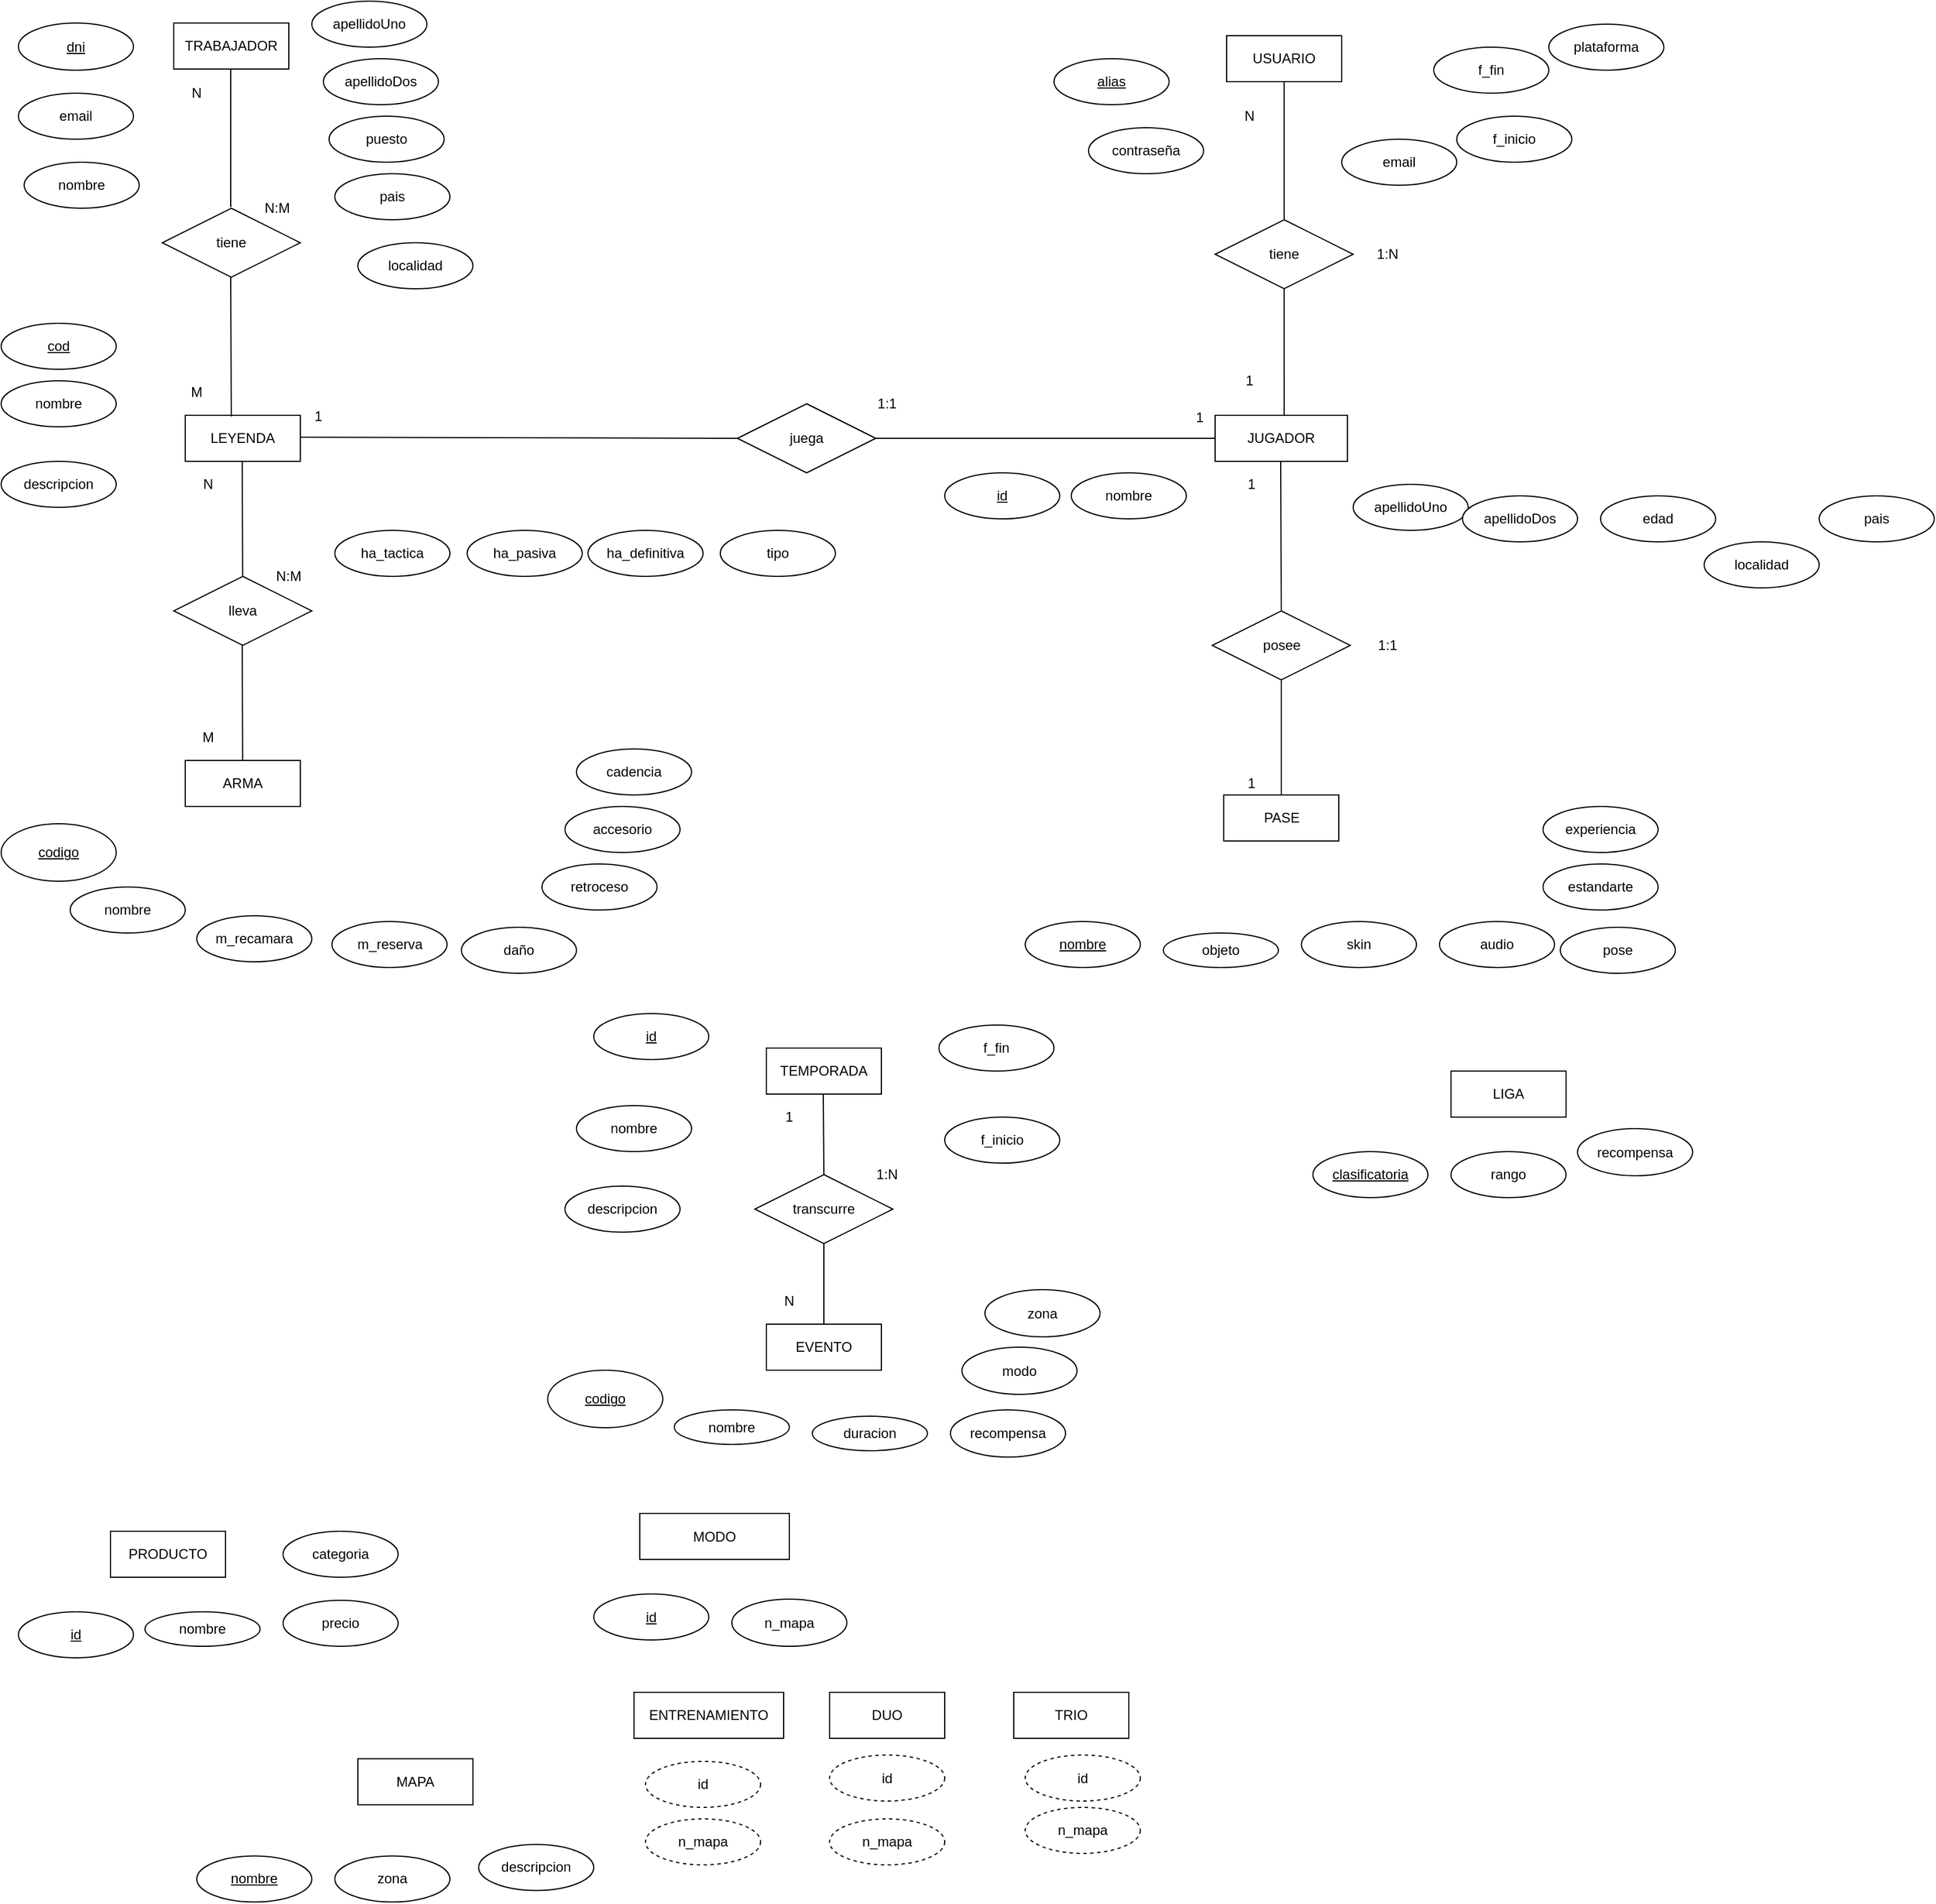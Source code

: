 <mxfile version="13.5.3" type="github">
  <diagram id="OpJ9rPGcbIPehEQFeCrA" name="Page-1">
    <mxGraphModel dx="868" dy="451" grid="1" gridSize="10" guides="1" tooltips="1" connect="1" arrows="1" fold="1" page="1" pageScale="1" pageWidth="2339" pageHeight="3300" math="0" shadow="0">
      <root>
        <mxCell id="0" />
        <mxCell id="1" parent="0" />
        <mxCell id="3ivWLIvAnxg_gIfKYhiR-1" value="USUARIO" style="whiteSpace=wrap;html=1;align=center;" parent="1" vertex="1">
          <mxGeometry x="1085" y="40" width="100" height="40" as="geometry" />
        </mxCell>
        <mxCell id="3ivWLIvAnxg_gIfKYhiR-7" value="TRABAJADOR" style="whiteSpace=wrap;html=1;align=center;" parent="1" vertex="1">
          <mxGeometry x="170" y="29" width="100" height="40" as="geometry" />
        </mxCell>
        <mxCell id="3ivWLIvAnxg_gIfKYhiR-8" value="LEYENDA" style="whiteSpace=wrap;html=1;align=center;" parent="1" vertex="1">
          <mxGeometry x="180" y="370" width="100" height="40" as="geometry" />
        </mxCell>
        <mxCell id="3ivWLIvAnxg_gIfKYhiR-9" value="MAPA" style="whiteSpace=wrap;html=1;align=center;" parent="1" vertex="1">
          <mxGeometry x="330" y="1537.75" width="100" height="40" as="geometry" />
        </mxCell>
        <mxCell id="3ivWLIvAnxg_gIfKYhiR-10" value="TEMPORADA" style="whiteSpace=wrap;html=1;align=center;" parent="1" vertex="1">
          <mxGeometry x="685" y="920" width="100" height="40" as="geometry" />
        </mxCell>
        <mxCell id="3ivWLIvAnxg_gIfKYhiR-11" value="PASE" style="whiteSpace=wrap;html=1;align=center;" parent="1" vertex="1">
          <mxGeometry x="1082.5" y="700" width="100" height="40" as="geometry" />
        </mxCell>
        <mxCell id="3ivWLIvAnxg_gIfKYhiR-12" value="LIGA" style="whiteSpace=wrap;html=1;align=center;" parent="1" vertex="1">
          <mxGeometry x="1280" y="940" width="100" height="40" as="geometry" />
        </mxCell>
        <mxCell id="3ivWLIvAnxg_gIfKYhiR-13" value="ARMA" style="whiteSpace=wrap;html=1;align=center;" parent="1" vertex="1">
          <mxGeometry x="180" y="670" width="100" height="40" as="geometry" />
        </mxCell>
        <mxCell id="3ivWLIvAnxg_gIfKYhiR-14" value="PRODUCTO" style="whiteSpace=wrap;html=1;align=center;" parent="1" vertex="1">
          <mxGeometry x="115" y="1340" width="100" height="40" as="geometry" />
        </mxCell>
        <mxCell id="3ivWLIvAnxg_gIfKYhiR-16" value="DUO" style="whiteSpace=wrap;html=1;align=center;" parent="1" vertex="1">
          <mxGeometry x="740" y="1480" width="100" height="40" as="geometry" />
        </mxCell>
        <mxCell id="3ivWLIvAnxg_gIfKYhiR-17" value="TRIO" style="whiteSpace=wrap;html=1;align=center;" parent="1" vertex="1">
          <mxGeometry x="900" y="1480" width="100" height="40" as="geometry" />
        </mxCell>
        <mxCell id="3ivWLIvAnxg_gIfKYhiR-18" value="ENTRENAMIENTO" style="whiteSpace=wrap;html=1;align=center;" parent="1" vertex="1">
          <mxGeometry x="570" y="1480" width="130" height="40" as="geometry" />
        </mxCell>
        <mxCell id="3ivWLIvAnxg_gIfKYhiR-19" value="EVENTO" style="whiteSpace=wrap;html=1;align=center;" parent="1" vertex="1">
          <mxGeometry x="685" y="1160" width="100" height="40" as="geometry" />
        </mxCell>
        <mxCell id="3ivWLIvAnxg_gIfKYhiR-22" value="apellidoUno" style="ellipse;whiteSpace=wrap;html=1;align=center;" parent="1" vertex="1">
          <mxGeometry x="1195" y="430" width="100" height="40" as="geometry" />
        </mxCell>
        <mxCell id="3ivWLIvAnxg_gIfKYhiR-23" value="apellidoDos" style="ellipse;whiteSpace=wrap;html=1;align=center;" parent="1" vertex="1">
          <mxGeometry x="1290" y="440" width="100" height="40" as="geometry" />
        </mxCell>
        <mxCell id="3ivWLIvAnxg_gIfKYhiR-24" value="nombre" style="ellipse;whiteSpace=wrap;html=1;align=center;" parent="1" vertex="1">
          <mxGeometry x="950" y="420" width="100" height="40" as="geometry" />
        </mxCell>
        <mxCell id="3ivWLIvAnxg_gIfKYhiR-25" value="email" style="ellipse;whiteSpace=wrap;html=1;align=center;" parent="1" vertex="1">
          <mxGeometry x="1185" y="130" width="100" height="40" as="geometry" />
        </mxCell>
        <mxCell id="3ivWLIvAnxg_gIfKYhiR-26" value="f_inicio" style="ellipse;whiteSpace=wrap;html=1;align=center;" parent="1" vertex="1">
          <mxGeometry x="1285" y="110" width="100" height="40" as="geometry" />
        </mxCell>
        <mxCell id="3ivWLIvAnxg_gIfKYhiR-28" value="f_fin" style="ellipse;whiteSpace=wrap;html=1;align=center;" parent="1" vertex="1">
          <mxGeometry x="1265" y="50" width="100" height="40" as="geometry" />
        </mxCell>
        <mxCell id="3ivWLIvAnxg_gIfKYhiR-29" value="contraseña" style="ellipse;whiteSpace=wrap;html=1;align=center;" parent="1" vertex="1">
          <mxGeometry x="965" y="120" width="100" height="40" as="geometry" />
        </mxCell>
        <mxCell id="3ivWLIvAnxg_gIfKYhiR-31" value="JUGADOR" style="whiteSpace=wrap;html=1;align=center;" parent="1" vertex="1">
          <mxGeometry x="1075" y="370" width="115" height="40" as="geometry" />
        </mxCell>
        <mxCell id="3ivWLIvAnxg_gIfKYhiR-32" value="plataforma" style="ellipse;whiteSpace=wrap;html=1;align=center;" parent="1" vertex="1">
          <mxGeometry x="1365" y="30" width="100" height="40" as="geometry" />
        </mxCell>
        <mxCell id="3ivWLIvAnxg_gIfKYhiR-33" value="edad" style="ellipse;whiteSpace=wrap;html=1;align=center;" parent="1" vertex="1">
          <mxGeometry x="1410" y="440" width="100" height="40" as="geometry" />
        </mxCell>
        <mxCell id="3ivWLIvAnxg_gIfKYhiR-36" value="id" style="ellipse;whiteSpace=wrap;html=1;align=center;fontStyle=4;" parent="1" vertex="1">
          <mxGeometry x="840" y="420" width="100" height="40" as="geometry" />
        </mxCell>
        <mxCell id="3ivWLIvAnxg_gIfKYhiR-37" value="alias" style="ellipse;whiteSpace=wrap;html=1;align=center;fontStyle=4;" parent="1" vertex="1">
          <mxGeometry x="935" y="60" width="100" height="40" as="geometry" />
        </mxCell>
        <mxCell id="3ivWLIvAnxg_gIfKYhiR-39" value="dni" style="ellipse;whiteSpace=wrap;html=1;align=center;fontStyle=4;" parent="1" vertex="1">
          <mxGeometry x="35" y="29" width="100" height="41" as="geometry" />
        </mxCell>
        <mxCell id="3ivWLIvAnxg_gIfKYhiR-40" value="apellidoUno" style="ellipse;whiteSpace=wrap;html=1;align=center;" parent="1" vertex="1">
          <mxGeometry x="290" y="10" width="100" height="40" as="geometry" />
        </mxCell>
        <mxCell id="3ivWLIvAnxg_gIfKYhiR-41" value="apellidoDos" style="ellipse;whiteSpace=wrap;html=1;align=center;" parent="1" vertex="1">
          <mxGeometry x="300" y="60" width="100" height="40" as="geometry" />
        </mxCell>
        <mxCell id="3ivWLIvAnxg_gIfKYhiR-42" value="nombre" style="ellipse;whiteSpace=wrap;html=1;align=center;" parent="1" vertex="1">
          <mxGeometry x="40" y="150" width="100" height="40" as="geometry" />
        </mxCell>
        <mxCell id="3ivWLIvAnxg_gIfKYhiR-44" value="email" style="ellipse;whiteSpace=wrap;html=1;align=center;" parent="1" vertex="1">
          <mxGeometry x="35" y="90" width="100" height="40" as="geometry" />
        </mxCell>
        <mxCell id="3ivWLIvAnxg_gIfKYhiR-45" value="puesto" style="ellipse;whiteSpace=wrap;html=1;align=center;" parent="1" vertex="1">
          <mxGeometry x="305" y="110" width="100" height="40" as="geometry" />
        </mxCell>
        <mxCell id="3ivWLIvAnxg_gIfKYhiR-46" value="pais" style="ellipse;whiteSpace=wrap;html=1;align=center;" parent="1" vertex="1">
          <mxGeometry x="310" y="160" width="100" height="40" as="geometry" />
        </mxCell>
        <mxCell id="3ivWLIvAnxg_gIfKYhiR-47" value="localidad" style="ellipse;whiteSpace=wrap;html=1;align=center;" parent="1" vertex="1">
          <mxGeometry x="330" y="220" width="100" height="40" as="geometry" />
        </mxCell>
        <mxCell id="3ivWLIvAnxg_gIfKYhiR-48" value="pais" style="ellipse;whiteSpace=wrap;html=1;align=center;" parent="1" vertex="1">
          <mxGeometry x="1600" y="440" width="100" height="40" as="geometry" />
        </mxCell>
        <mxCell id="3ivWLIvAnxg_gIfKYhiR-49" value="localidad" style="ellipse;whiteSpace=wrap;html=1;align=center;" parent="1" vertex="1">
          <mxGeometry x="1500" y="480" width="100" height="40" as="geometry" />
        </mxCell>
        <mxCell id="3ivWLIvAnxg_gIfKYhiR-50" value="nombre" style="ellipse;whiteSpace=wrap;html=1;align=center;" parent="1" vertex="1">
          <mxGeometry x="20" y="340" width="100" height="40" as="geometry" />
        </mxCell>
        <mxCell id="3ivWLIvAnxg_gIfKYhiR-51" value="descripcion" style="ellipse;whiteSpace=wrap;html=1;align=center;" parent="1" vertex="1">
          <mxGeometry x="20" y="410" width="100" height="40" as="geometry" />
        </mxCell>
        <mxCell id="3ivWLIvAnxg_gIfKYhiR-54" value="cod" style="ellipse;whiteSpace=wrap;html=1;align=center;fontStyle=4;" parent="1" vertex="1">
          <mxGeometry x="20" y="290" width="100" height="40" as="geometry" />
        </mxCell>
        <mxCell id="3ivWLIvAnxg_gIfKYhiR-55" value="ha_tactica" style="ellipse;whiteSpace=wrap;html=1;align=center;" parent="1" vertex="1">
          <mxGeometry x="310" y="470" width="100" height="40" as="geometry" />
        </mxCell>
        <mxCell id="3ivWLIvAnxg_gIfKYhiR-56" value="ha_pasiva" style="ellipse;whiteSpace=wrap;html=1;align=center;" parent="1" vertex="1">
          <mxGeometry x="425" y="470" width="100" height="40" as="geometry" />
        </mxCell>
        <mxCell id="3ivWLIvAnxg_gIfKYhiR-57" value="ha_definitiva" style="ellipse;whiteSpace=wrap;html=1;align=center;" parent="1" vertex="1">
          <mxGeometry x="530" y="470" width="100" height="40" as="geometry" />
        </mxCell>
        <mxCell id="3ivWLIvAnxg_gIfKYhiR-58" value="tipo" style="ellipse;whiteSpace=wrap;html=1;align=center;" parent="1" vertex="1">
          <mxGeometry x="645" y="470" width="100" height="40" as="geometry" />
        </mxCell>
        <mxCell id="3ivWLIvAnxg_gIfKYhiR-59" value="id" style="ellipse;whiteSpace=wrap;html=1;align=center;fontStyle=4;" parent="1" vertex="1">
          <mxGeometry x="535" y="890" width="100" height="40" as="geometry" />
        </mxCell>
        <mxCell id="3ivWLIvAnxg_gIfKYhiR-60" value="nombre" style="ellipse;whiteSpace=wrap;html=1;align=center;" parent="1" vertex="1">
          <mxGeometry x="520" y="970" width="100" height="40" as="geometry" />
        </mxCell>
        <mxCell id="3ivWLIvAnxg_gIfKYhiR-61" value="f_inicio" style="ellipse;whiteSpace=wrap;html=1;align=center;" parent="1" vertex="1">
          <mxGeometry x="840" y="980" width="100" height="40" as="geometry" />
        </mxCell>
        <mxCell id="3ivWLIvAnxg_gIfKYhiR-62" value="f_fin" style="ellipse;whiteSpace=wrap;html=1;align=center;" parent="1" vertex="1">
          <mxGeometry x="835" y="900" width="100" height="40" as="geometry" />
        </mxCell>
        <mxCell id="3ivWLIvAnxg_gIfKYhiR-64" value="descripcion" style="ellipse;whiteSpace=wrap;html=1;align=center;" parent="1" vertex="1">
          <mxGeometry x="510" y="1040" width="100" height="40" as="geometry" />
        </mxCell>
        <mxCell id="3ivWLIvAnxg_gIfKYhiR-66" value="zona" style="ellipse;whiteSpace=wrap;html=1;align=center;" parent="1" vertex="1">
          <mxGeometry x="310" y="1622.25" width="100" height="40" as="geometry" />
        </mxCell>
        <mxCell id="3ivWLIvAnxg_gIfKYhiR-67" value="descripcion" style="ellipse;whiteSpace=wrap;html=1;align=center;" parent="1" vertex="1">
          <mxGeometry x="435" y="1612.25" width="100" height="40" as="geometry" />
        </mxCell>
        <mxCell id="3ivWLIvAnxg_gIfKYhiR-68" value="nombre" style="ellipse;whiteSpace=wrap;html=1;align=center;fontStyle=4;" parent="1" vertex="1">
          <mxGeometry x="190" y="1622.25" width="100" height="40" as="geometry" />
        </mxCell>
        <mxCell id="PjXVe1Uv_4ituTJSpdPU-1" value="nombre" style="ellipse;whiteSpace=wrap;html=1;align=center;fontStyle=4;" parent="1" vertex="1">
          <mxGeometry x="910" y="810" width="100" height="40" as="geometry" />
        </mxCell>
        <mxCell id="PjXVe1Uv_4ituTJSpdPU-2" value="objeto" style="ellipse;whiteSpace=wrap;html=1;align=center;" parent="1" vertex="1">
          <mxGeometry x="1030" y="820" width="100" height="30" as="geometry" />
        </mxCell>
        <mxCell id="PjXVe1Uv_4ituTJSpdPU-3" value="skin" style="ellipse;whiteSpace=wrap;html=1;align=center;" parent="1" vertex="1">
          <mxGeometry x="1150" y="810" width="100" height="40" as="geometry" />
        </mxCell>
        <mxCell id="PjXVe1Uv_4ituTJSpdPU-4" value="audio" style="ellipse;whiteSpace=wrap;html=1;align=center;" parent="1" vertex="1">
          <mxGeometry x="1270" y="810" width="100" height="40" as="geometry" />
        </mxCell>
        <mxCell id="PjXVe1Uv_4ituTJSpdPU-5" value="pose" style="ellipse;whiteSpace=wrap;html=1;align=center;" parent="1" vertex="1">
          <mxGeometry x="1375" y="815" width="100" height="40" as="geometry" />
        </mxCell>
        <mxCell id="PjXVe1Uv_4ituTJSpdPU-6" value="estandarte" style="ellipse;whiteSpace=wrap;html=1;align=center;" parent="1" vertex="1">
          <mxGeometry x="1360" y="760" width="100" height="40" as="geometry" />
        </mxCell>
        <mxCell id="PjXVe1Uv_4ituTJSpdPU-7" value="experiencia" style="ellipse;whiteSpace=wrap;html=1;align=center;" parent="1" vertex="1">
          <mxGeometry x="1360" y="710" width="100" height="40" as="geometry" />
        </mxCell>
        <mxCell id="PjXVe1Uv_4ituTJSpdPU-9" value="rango" style="ellipse;whiteSpace=wrap;html=1;align=center;" parent="1" vertex="1">
          <mxGeometry x="1280" y="1010" width="100" height="40" as="geometry" />
        </mxCell>
        <mxCell id="PjXVe1Uv_4ituTJSpdPU-11" value="clasificatoria" style="ellipse;whiteSpace=wrap;html=1;align=center;fontStyle=4;" parent="1" vertex="1">
          <mxGeometry x="1160" y="1010" width="100" height="40" as="geometry" />
        </mxCell>
        <mxCell id="PjXVe1Uv_4ituTJSpdPU-14" value="recompensa" style="ellipse;whiteSpace=wrap;html=1;align=center;" parent="1" vertex="1">
          <mxGeometry x="1390" y="990" width="100" height="41" as="geometry" />
        </mxCell>
        <mxCell id="PjXVe1Uv_4ituTJSpdPU-17" value="id" style="ellipse;whiteSpace=wrap;html=1;align=center;fontStyle=4;" parent="1" vertex="1">
          <mxGeometry x="35" y="1410" width="100" height="40" as="geometry" />
        </mxCell>
        <mxCell id="PjXVe1Uv_4ituTJSpdPU-18" value="precio" style="ellipse;whiteSpace=wrap;html=1;align=center;" parent="1" vertex="1">
          <mxGeometry x="265" y="1400" width="100" height="40" as="geometry" />
        </mxCell>
        <mxCell id="PjXVe1Uv_4ituTJSpdPU-19" value="nombre" style="ellipse;whiteSpace=wrap;html=1;align=center;" parent="1" vertex="1">
          <mxGeometry x="145" y="1410" width="100" height="30" as="geometry" />
        </mxCell>
        <mxCell id="PjXVe1Uv_4ituTJSpdPU-20" value="categoria" style="ellipse;whiteSpace=wrap;html=1;align=center;" parent="1" vertex="1">
          <mxGeometry x="265" y="1340" width="100" height="40" as="geometry" />
        </mxCell>
        <mxCell id="PjXVe1Uv_4ituTJSpdPU-21" value="nombre" style="ellipse;whiteSpace=wrap;html=1;align=center;" parent="1" vertex="1">
          <mxGeometry x="80" y="780" width="100" height="40" as="geometry" />
        </mxCell>
        <mxCell id="PjXVe1Uv_4ituTJSpdPU-22" value="m_recamara" style="ellipse;whiteSpace=wrap;html=1;align=center;" parent="1" vertex="1">
          <mxGeometry x="190" y="805" width="100" height="40" as="geometry" />
        </mxCell>
        <mxCell id="PjXVe1Uv_4ituTJSpdPU-23" value="m_reserva" style="ellipse;whiteSpace=wrap;html=1;align=center;" parent="1" vertex="1">
          <mxGeometry x="307.5" y="810" width="100" height="40" as="geometry" />
        </mxCell>
        <mxCell id="PjXVe1Uv_4ituTJSpdPU-24" value="daño" style="ellipse;whiteSpace=wrap;html=1;align=center;" parent="1" vertex="1">
          <mxGeometry x="420" y="815" width="100" height="40" as="geometry" />
        </mxCell>
        <mxCell id="PjXVe1Uv_4ituTJSpdPU-25" value="retroceso" style="ellipse;whiteSpace=wrap;html=1;align=center;" parent="1" vertex="1">
          <mxGeometry x="490" y="760" width="100" height="40" as="geometry" />
        </mxCell>
        <mxCell id="PjXVe1Uv_4ituTJSpdPU-26" value="accesorio" style="ellipse;whiteSpace=wrap;html=1;align=center;" parent="1" vertex="1">
          <mxGeometry x="510" y="710" width="100" height="40" as="geometry" />
        </mxCell>
        <mxCell id="PjXVe1Uv_4ituTJSpdPU-27" value="codigo" style="ellipse;whiteSpace=wrap;html=1;align=center;fontStyle=4;" parent="1" vertex="1">
          <mxGeometry x="20" y="725" width="100" height="50" as="geometry" />
        </mxCell>
        <mxCell id="PjXVe1Uv_4ituTJSpdPU-28" value="cadencia" style="ellipse;whiteSpace=wrap;html=1;align=center;" parent="1" vertex="1">
          <mxGeometry x="520" y="660" width="100" height="40" as="geometry" />
        </mxCell>
        <mxCell id="PjXVe1Uv_4ituTJSpdPU-29" value="duracion" style="ellipse;whiteSpace=wrap;html=1;align=center;" parent="1" vertex="1">
          <mxGeometry x="725" y="1240" width="100" height="30" as="geometry" />
        </mxCell>
        <mxCell id="PjXVe1Uv_4ituTJSpdPU-31" value="nombre" style="ellipse;whiteSpace=wrap;html=1;align=center;" parent="1" vertex="1">
          <mxGeometry x="605" y="1234.5" width="100" height="30" as="geometry" />
        </mxCell>
        <mxCell id="PjXVe1Uv_4ituTJSpdPU-32" value="recompensa" style="ellipse;whiteSpace=wrap;html=1;align=center;" parent="1" vertex="1">
          <mxGeometry x="845" y="1234.5" width="100" height="41" as="geometry" />
        </mxCell>
        <mxCell id="PjXVe1Uv_4ituTJSpdPU-33" value="modo" style="ellipse;whiteSpace=wrap;html=1;align=center;" parent="1" vertex="1">
          <mxGeometry x="855" y="1180" width="100" height="41" as="geometry" />
        </mxCell>
        <mxCell id="PjXVe1Uv_4ituTJSpdPU-34" value="zona" style="ellipse;whiteSpace=wrap;html=1;align=center;" parent="1" vertex="1">
          <mxGeometry x="875" y="1130" width="100" height="41" as="geometry" />
        </mxCell>
        <mxCell id="PjXVe1Uv_4ituTJSpdPU-35" value="codigo" style="ellipse;whiteSpace=wrap;html=1;align=center;fontStyle=4;" parent="1" vertex="1">
          <mxGeometry x="495" y="1200" width="100" height="50" as="geometry" />
        </mxCell>
        <mxCell id="PjXVe1Uv_4ituTJSpdPU-36" value="n_mapa" style="ellipse;whiteSpace=wrap;html=1;align=center;" parent="1" vertex="1">
          <mxGeometry x="655" y="1399" width="100" height="41" as="geometry" />
        </mxCell>
        <mxCell id="PjXVe1Uv_4ituTJSpdPU-40" value="MODO" style="whiteSpace=wrap;html=1;align=center;" parent="1" vertex="1">
          <mxGeometry x="575" y="1324.5" width="130" height="40" as="geometry" />
        </mxCell>
        <mxCell id="PjXVe1Uv_4ituTJSpdPU-42" value="id" style="ellipse;whiteSpace=wrap;html=1;align=center;fontStyle=4;" parent="1" vertex="1">
          <mxGeometry x="535" y="1394.5" width="100" height="40" as="geometry" />
        </mxCell>
        <mxCell id="PjXVe1Uv_4ituTJSpdPU-43" value="n_mapa" style="ellipse;whiteSpace=wrap;html=1;align=center;dashed=1;" parent="1" vertex="1">
          <mxGeometry x="580" y="1590" width="100" height="40" as="geometry" />
        </mxCell>
        <mxCell id="PjXVe1Uv_4ituTJSpdPU-44" value="n_mapa" style="ellipse;whiteSpace=wrap;html=1;align=center;dashed=1;" parent="1" vertex="1">
          <mxGeometry x="910" y="1580" width="100" height="40" as="geometry" />
        </mxCell>
        <mxCell id="PjXVe1Uv_4ituTJSpdPU-45" value="n_mapa" style="ellipse;whiteSpace=wrap;html=1;align=center;dashed=1;" parent="1" vertex="1">
          <mxGeometry x="740" y="1590" width="100" height="40" as="geometry" />
        </mxCell>
        <mxCell id="PjXVe1Uv_4ituTJSpdPU-46" value="tiene" style="shape=rhombus;perimeter=rhombusPerimeter;whiteSpace=wrap;html=1;align=center;" parent="1" vertex="1">
          <mxGeometry x="1075" y="200" width="120" height="60" as="geometry" />
        </mxCell>
        <mxCell id="PjXVe1Uv_4ituTJSpdPU-51" value="" style="endArrow=none;html=1;rounded=0;entryX=0.5;entryY=1;entryDx=0;entryDy=0;exitX=0.5;exitY=0;exitDx=0;exitDy=0;" parent="1" source="PjXVe1Uv_4ituTJSpdPU-46" target="3ivWLIvAnxg_gIfKYhiR-1" edge="1">
          <mxGeometry relative="1" as="geometry">
            <mxPoint x="965" y="240" as="sourcePoint" />
            <mxPoint x="1125" y="240" as="targetPoint" />
          </mxGeometry>
        </mxCell>
        <mxCell id="PjXVe1Uv_4ituTJSpdPU-53" value="N" style="text;html=1;strokeColor=none;fillColor=none;align=center;verticalAlign=middle;whiteSpace=wrap;rounded=0;" parent="1" vertex="1">
          <mxGeometry x="1085" y="100" width="40" height="20" as="geometry" />
        </mxCell>
        <mxCell id="PjXVe1Uv_4ituTJSpdPU-55" value="1" style="text;html=1;strokeColor=none;fillColor=none;align=center;verticalAlign=middle;whiteSpace=wrap;rounded=0;" parent="1" vertex="1">
          <mxGeometry x="1085" y="330" width="40" height="20" as="geometry" />
        </mxCell>
        <mxCell id="PjXVe1Uv_4ituTJSpdPU-57" value="" style="endArrow=none;html=1;rounded=0;entryX=0.5;entryY=1;entryDx=0;entryDy=0;exitX=0.522;exitY=0;exitDx=0;exitDy=0;exitPerimeter=0;" parent="1" source="3ivWLIvAnxg_gIfKYhiR-31" edge="1">
          <mxGeometry relative="1" as="geometry">
            <mxPoint x="1135" y="360" as="sourcePoint" />
            <mxPoint x="1135" y="260" as="targetPoint" />
          </mxGeometry>
        </mxCell>
        <mxCell id="PjXVe1Uv_4ituTJSpdPU-58" value="1:N" style="text;html=1;strokeColor=none;fillColor=none;align=center;verticalAlign=middle;whiteSpace=wrap;rounded=0;" parent="1" vertex="1">
          <mxGeometry x="1205" y="220" width="40" height="20" as="geometry" />
        </mxCell>
        <mxCell id="PjXVe1Uv_4ituTJSpdPU-60" value="juega" style="shape=rhombus;perimeter=rhombusPerimeter;whiteSpace=wrap;html=1;align=center;" parent="1" vertex="1">
          <mxGeometry x="660" y="360" width="120" height="60" as="geometry" />
        </mxCell>
        <mxCell id="PjXVe1Uv_4ituTJSpdPU-61" value="1:1" style="text;html=1;strokeColor=none;fillColor=none;align=center;verticalAlign=middle;whiteSpace=wrap;rounded=0;" parent="1" vertex="1">
          <mxGeometry x="770" y="350" width="40" height="20" as="geometry" />
        </mxCell>
        <mxCell id="PjXVe1Uv_4ituTJSpdPU-62" value="" style="endArrow=none;html=1;rounded=0;entryX=0;entryY=0.5;entryDx=0;entryDy=0;exitX=1;exitY=0.5;exitDx=0;exitDy=0;" parent="1" source="PjXVe1Uv_4ituTJSpdPU-60" target="3ivWLIvAnxg_gIfKYhiR-31" edge="1">
          <mxGeometry relative="1" as="geometry">
            <mxPoint x="780" y="379.5" as="sourcePoint" />
            <mxPoint x="940" y="379.5" as="targetPoint" />
          </mxGeometry>
        </mxCell>
        <mxCell id="PjXVe1Uv_4ituTJSpdPU-63" value="1" style="resizable=0;html=1;align=right;verticalAlign=bottom;" parent="PjXVe1Uv_4ituTJSpdPU-62" connectable="0" vertex="1">
          <mxGeometry x="1" relative="1" as="geometry">
            <mxPoint x="-10" y="-10" as="offset" />
          </mxGeometry>
        </mxCell>
        <mxCell id="PjXVe1Uv_4ituTJSpdPU-64" value="" style="endArrow=none;html=1;rounded=0;entryX=0;entryY=0.5;entryDx=0;entryDy=0;" parent="1" target="PjXVe1Uv_4ituTJSpdPU-60" edge="1">
          <mxGeometry relative="1" as="geometry">
            <mxPoint x="280" y="389" as="sourcePoint" />
            <mxPoint x="585" y="389.5" as="targetPoint" />
          </mxGeometry>
        </mxCell>
        <mxCell id="PjXVe1Uv_4ituTJSpdPU-65" value="1" style="resizable=0;html=1;align=right;verticalAlign=bottom;" parent="PjXVe1Uv_4ituTJSpdPU-64" connectable="0" vertex="1">
          <mxGeometry x="1" relative="1" as="geometry">
            <mxPoint x="-360" y="-10" as="offset" />
          </mxGeometry>
        </mxCell>
        <mxCell id="PjXVe1Uv_4ituTJSpdPU-67" value="juega" style="shape=rhombus;perimeter=rhombusPerimeter;whiteSpace=wrap;html=1;align=center;" parent="1" vertex="1">
          <mxGeometry x="660" y="360" width="120" height="60" as="geometry" />
        </mxCell>
        <mxCell id="PjXVe1Uv_4ituTJSpdPU-69" value="" style="endArrow=none;html=1;rounded=0;entryX=0.5;entryY=1;entryDx=0;entryDy=0;exitX=0.4;exitY=0.025;exitDx=0;exitDy=0;exitPerimeter=0;" parent="1" source="3ivWLIvAnxg_gIfKYhiR-8" edge="1">
          <mxGeometry relative="1" as="geometry">
            <mxPoint x="220" y="340" as="sourcePoint" />
            <mxPoint x="219.5" y="250" as="targetPoint" />
          </mxGeometry>
        </mxCell>
        <mxCell id="PjXVe1Uv_4ituTJSpdPU-70" value="" style="endArrow=none;html=1;rounded=0;entryX=0.5;entryY=1;entryDx=0;entryDy=0;exitX=0.5;exitY=0;exitDx=0;exitDy=0;" parent="1" edge="1">
          <mxGeometry relative="1" as="geometry">
            <mxPoint x="219.5" y="189" as="sourcePoint" />
            <mxPoint x="219.5" y="69" as="targetPoint" />
          </mxGeometry>
        </mxCell>
        <mxCell id="PjXVe1Uv_4ituTJSpdPU-72" value="tiene" style="shape=rhombus;perimeter=rhombusPerimeter;whiteSpace=wrap;html=1;align=center;" parent="1" vertex="1">
          <mxGeometry x="160" y="190" width="120" height="60" as="geometry" />
        </mxCell>
        <mxCell id="PjXVe1Uv_4ituTJSpdPU-73" value="N:M" style="text;html=1;strokeColor=none;fillColor=none;align=center;verticalAlign=middle;whiteSpace=wrap;rounded=0;" parent="1" vertex="1">
          <mxGeometry x="240" y="180" width="40" height="20" as="geometry" />
        </mxCell>
        <mxCell id="PjXVe1Uv_4ituTJSpdPU-74" value="N" style="text;html=1;strokeColor=none;fillColor=none;align=center;verticalAlign=middle;whiteSpace=wrap;rounded=0;" parent="1" vertex="1">
          <mxGeometry x="170" y="80" width="40" height="20" as="geometry" />
        </mxCell>
        <mxCell id="PjXVe1Uv_4ituTJSpdPU-75" value="M" style="text;html=1;strokeColor=none;fillColor=none;align=center;verticalAlign=middle;whiteSpace=wrap;rounded=0;" parent="1" vertex="1">
          <mxGeometry x="170" y="340" width="40" height="20" as="geometry" />
        </mxCell>
        <mxCell id="PjXVe1Uv_4ituTJSpdPU-79" value="id" style="ellipse;whiteSpace=wrap;html=1;align=center;dashed=1;" parent="1" vertex="1">
          <mxGeometry x="580" y="1540" width="100" height="40" as="geometry" />
        </mxCell>
        <mxCell id="PjXVe1Uv_4ituTJSpdPU-80" value="id" style="ellipse;whiteSpace=wrap;html=1;align=center;dashed=1;" parent="1" vertex="1">
          <mxGeometry x="740" y="1534.5" width="100" height="40" as="geometry" />
        </mxCell>
        <mxCell id="PjXVe1Uv_4ituTJSpdPU-81" value="id" style="ellipse;whiteSpace=wrap;html=1;align=center;dashed=1;" parent="1" vertex="1">
          <mxGeometry x="910" y="1534.5" width="100" height="40" as="geometry" />
        </mxCell>
        <mxCell id="PjXVe1Uv_4ituTJSpdPU-82" value="posee" style="shape=rhombus;perimeter=rhombusPerimeter;whiteSpace=wrap;html=1;align=center;" parent="1" vertex="1">
          <mxGeometry x="1072.5" y="540" width="120" height="60" as="geometry" />
        </mxCell>
        <mxCell id="PjXVe1Uv_4ituTJSpdPU-83" value="" style="endArrow=none;html=1;rounded=0;exitX=0.5;exitY=0;exitDx=0;exitDy=0;entryX=0.5;entryY=1;entryDx=0;entryDy=0;" parent="1" source="3ivWLIvAnxg_gIfKYhiR-11" target="PjXVe1Uv_4ituTJSpdPU-82" edge="1">
          <mxGeometry relative="1" as="geometry">
            <mxPoint x="1129" y="740" as="sourcePoint" />
            <mxPoint x="1129" y="600" as="targetPoint" />
          </mxGeometry>
        </mxCell>
        <mxCell id="PjXVe1Uv_4ituTJSpdPU-85" value="" style="endArrow=none;html=1;rounded=0;exitX=0.5;exitY=0;exitDx=0;exitDy=0;" parent="1" source="PjXVe1Uv_4ituTJSpdPU-82" edge="1">
          <mxGeometry relative="1" as="geometry">
            <mxPoint x="1133" y="520" as="sourcePoint" />
            <mxPoint x="1132" y="410" as="targetPoint" />
          </mxGeometry>
        </mxCell>
        <mxCell id="PjXVe1Uv_4ituTJSpdPU-86" value="1:1" style="text;html=1;strokeColor=none;fillColor=none;align=center;verticalAlign=middle;whiteSpace=wrap;rounded=0;" parent="1" vertex="1">
          <mxGeometry x="1205" y="560" width="40" height="20" as="geometry" />
        </mxCell>
        <mxCell id="PjXVe1Uv_4ituTJSpdPU-88" value="1" style="resizable=0;html=1;align=right;verticalAlign=bottom;" parent="1" connectable="0" vertex="1">
          <mxGeometry x="1065" y="360" as="geometry">
            <mxPoint x="45" y="78" as="offset" />
          </mxGeometry>
        </mxCell>
        <mxCell id="PjXVe1Uv_4ituTJSpdPU-89" value="1" style="resizable=0;html=1;align=right;verticalAlign=bottom;" parent="1" connectable="0" vertex="1">
          <mxGeometry x="1065" y="620" as="geometry">
            <mxPoint x="45" y="78" as="offset" />
          </mxGeometry>
        </mxCell>
        <mxCell id="_RUE8CeRTio3EogM7BUZ-1" value="lleva" style="shape=rhombus;perimeter=rhombusPerimeter;whiteSpace=wrap;html=1;align=center;" vertex="1" parent="1">
          <mxGeometry x="170" y="510" width="120" height="60" as="geometry" />
        </mxCell>
        <mxCell id="_RUE8CeRTio3EogM7BUZ-2" value="" style="endArrow=none;html=1;rounded=0;entryX=0.5;entryY=1;entryDx=0;entryDy=0;" edge="1" parent="1" source="_RUE8CeRTio3EogM7BUZ-1">
          <mxGeometry relative="1" as="geometry">
            <mxPoint x="230" y="480" as="sourcePoint" />
            <mxPoint x="229.5" y="410" as="targetPoint" />
          </mxGeometry>
        </mxCell>
        <mxCell id="_RUE8CeRTio3EogM7BUZ-3" value="" style="endArrow=none;html=1;rounded=0;entryX=0.5;entryY=1;entryDx=0;entryDy=0;" edge="1" parent="1">
          <mxGeometry relative="1" as="geometry">
            <mxPoint x="229.885" y="670.058" as="sourcePoint" />
            <mxPoint x="229.5" y="570" as="targetPoint" />
          </mxGeometry>
        </mxCell>
        <mxCell id="_RUE8CeRTio3EogM7BUZ-4" value="N" style="text;html=1;strokeColor=none;fillColor=none;align=center;verticalAlign=middle;whiteSpace=wrap;rounded=0;" vertex="1" parent="1">
          <mxGeometry x="180" y="420" width="40" height="20" as="geometry" />
        </mxCell>
        <mxCell id="_RUE8CeRTio3EogM7BUZ-5" value="M" style="text;html=1;strokeColor=none;fillColor=none;align=center;verticalAlign=middle;whiteSpace=wrap;rounded=0;" vertex="1" parent="1">
          <mxGeometry x="180" y="640" width="40" height="20" as="geometry" />
        </mxCell>
        <mxCell id="_RUE8CeRTio3EogM7BUZ-6" value="N:M" style="text;html=1;strokeColor=none;fillColor=none;align=center;verticalAlign=middle;whiteSpace=wrap;rounded=0;" vertex="1" parent="1">
          <mxGeometry x="250" y="500" width="40" height="20" as="geometry" />
        </mxCell>
        <mxCell id="_RUE8CeRTio3EogM7BUZ-7" value="transcurre" style="shape=rhombus;perimeter=rhombusPerimeter;whiteSpace=wrap;html=1;align=center;" vertex="1" parent="1">
          <mxGeometry x="675" y="1030" width="120" height="60" as="geometry" />
        </mxCell>
        <mxCell id="_RUE8CeRTio3EogM7BUZ-8" value="" style="endArrow=none;html=1;rounded=0;entryX=0.5;entryY=1;entryDx=0;entryDy=0;exitX=0.5;exitY=0;exitDx=0;exitDy=0;" edge="1" parent="1" source="_RUE8CeRTio3EogM7BUZ-7">
          <mxGeometry relative="1" as="geometry">
            <mxPoint x="735" y="1030" as="sourcePoint" />
            <mxPoint x="734.5" y="960.5" as="targetPoint" />
          </mxGeometry>
        </mxCell>
        <mxCell id="_RUE8CeRTio3EogM7BUZ-10" value="" style="endArrow=none;html=1;rounded=0;entryX=0.5;entryY=1;entryDx=0;entryDy=0;exitX=0.5;exitY=0;exitDx=0;exitDy=0;" edge="1" parent="1" target="_RUE8CeRTio3EogM7BUZ-7">
          <mxGeometry relative="1" as="geometry">
            <mxPoint x="735" y="1160" as="sourcePoint" />
            <mxPoint x="734.5" y="1100.5" as="targetPoint" />
          </mxGeometry>
        </mxCell>
        <mxCell id="_RUE8CeRTio3EogM7BUZ-11" value="1" style="text;html=1;strokeColor=none;fillColor=none;align=center;verticalAlign=middle;whiteSpace=wrap;rounded=0;" vertex="1" parent="1">
          <mxGeometry x="685" y="970" width="40" height="20" as="geometry" />
        </mxCell>
        <mxCell id="_RUE8CeRTio3EogM7BUZ-12" value="N" style="text;html=1;strokeColor=none;fillColor=none;align=center;verticalAlign=middle;whiteSpace=wrap;rounded=0;" vertex="1" parent="1">
          <mxGeometry x="685" y="1130" width="40" height="20" as="geometry" />
        </mxCell>
        <mxCell id="_RUE8CeRTio3EogM7BUZ-13" value="1:N" style="text;html=1;strokeColor=none;fillColor=none;align=center;verticalAlign=middle;whiteSpace=wrap;rounded=0;" vertex="1" parent="1">
          <mxGeometry x="770" y="1020" width="40" height="20" as="geometry" />
        </mxCell>
      </root>
    </mxGraphModel>
  </diagram>
</mxfile>
